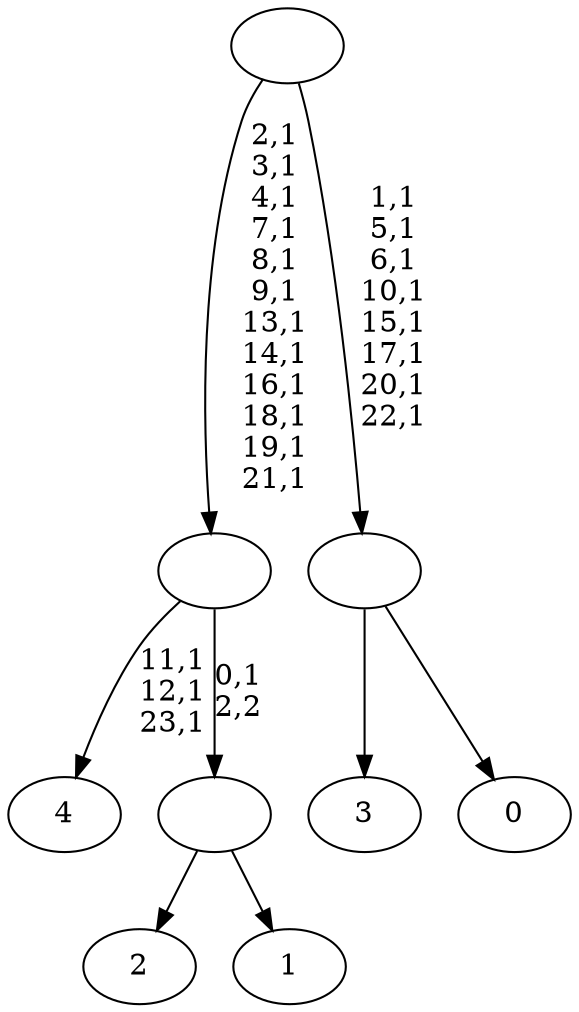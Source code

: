 digraph T {
	29 [label="4"]
	25 [label="3"]
	24 [label="2"]
	23 [label="1"]
	22 [label=""]
	21 [label=""]
	9 [label="0"]
	8 [label=""]
	0 [label=""]
	22 -> 24 [label=""]
	22 -> 23 [label=""]
	21 -> 29 [label="11,1\n12,1\n23,1"]
	21 -> 22 [label="0,1\n2,2"]
	8 -> 25 [label=""]
	8 -> 9 [label=""]
	0 -> 8 [label="1,1\n5,1\n6,1\n10,1\n15,1\n17,1\n20,1\n22,1"]
	0 -> 21 [label="2,1\n3,1\n4,1\n7,1\n8,1\n9,1\n13,1\n14,1\n16,1\n18,1\n19,1\n21,1"]
}
